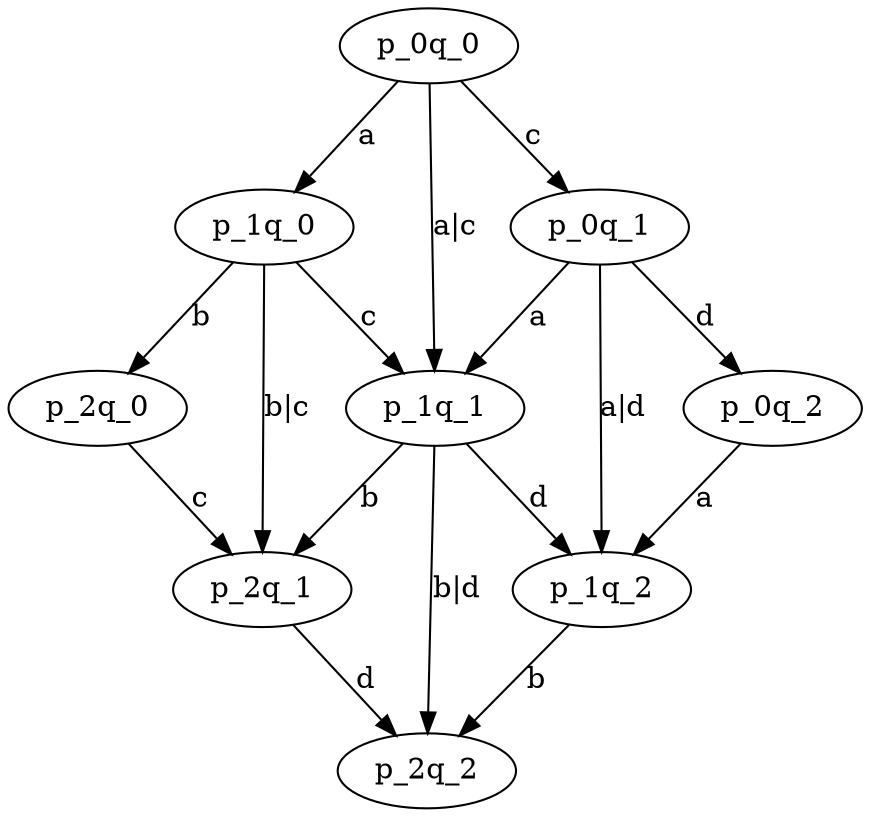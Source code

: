 digraph LTSPQ {
    p_0q_0 -> p_1q_0 [label="a"];
    p_0q_0 -> p_1q_1 [label="a|c"];
    p_0q_0 -> p_0q_1 [label="c"];
    p_0q_1 -> p_1q_1 [label="a"];
    p_0q_1 -> p_1q_2 [label="a|d"];
    p_0q_1 -> p_0q_2 [label="d"];
    p_0q_2 -> p_1q_2 [label="a"];
    p_1q_0 -> p_2q_0 [label="b"];
    p_1q_0 -> p_2q_1 [label="b|c"];
    p_1q_0 -> p_1q_1 [label="c"];
    p_1q_1 -> p_2q_1 [label="b"];
    p_1q_1 -> p_2q_2 [label="b|d"];
    p_1q_1 -> p_1q_2 [label="d"];
    p_1q_2 -> p_2q_2 [label="b"];
    p_2q_0 -> p_2q_1 [label="c"];
    p_2q_1 -> p_2q_2 [label="d"];
    {rank = same; p_0q_1; p_1q_0}
    {rank = same; p_2q_0; p_1q_1; p_0q_2}
    {rank = same; p_2q_1; p_1q_2}
}